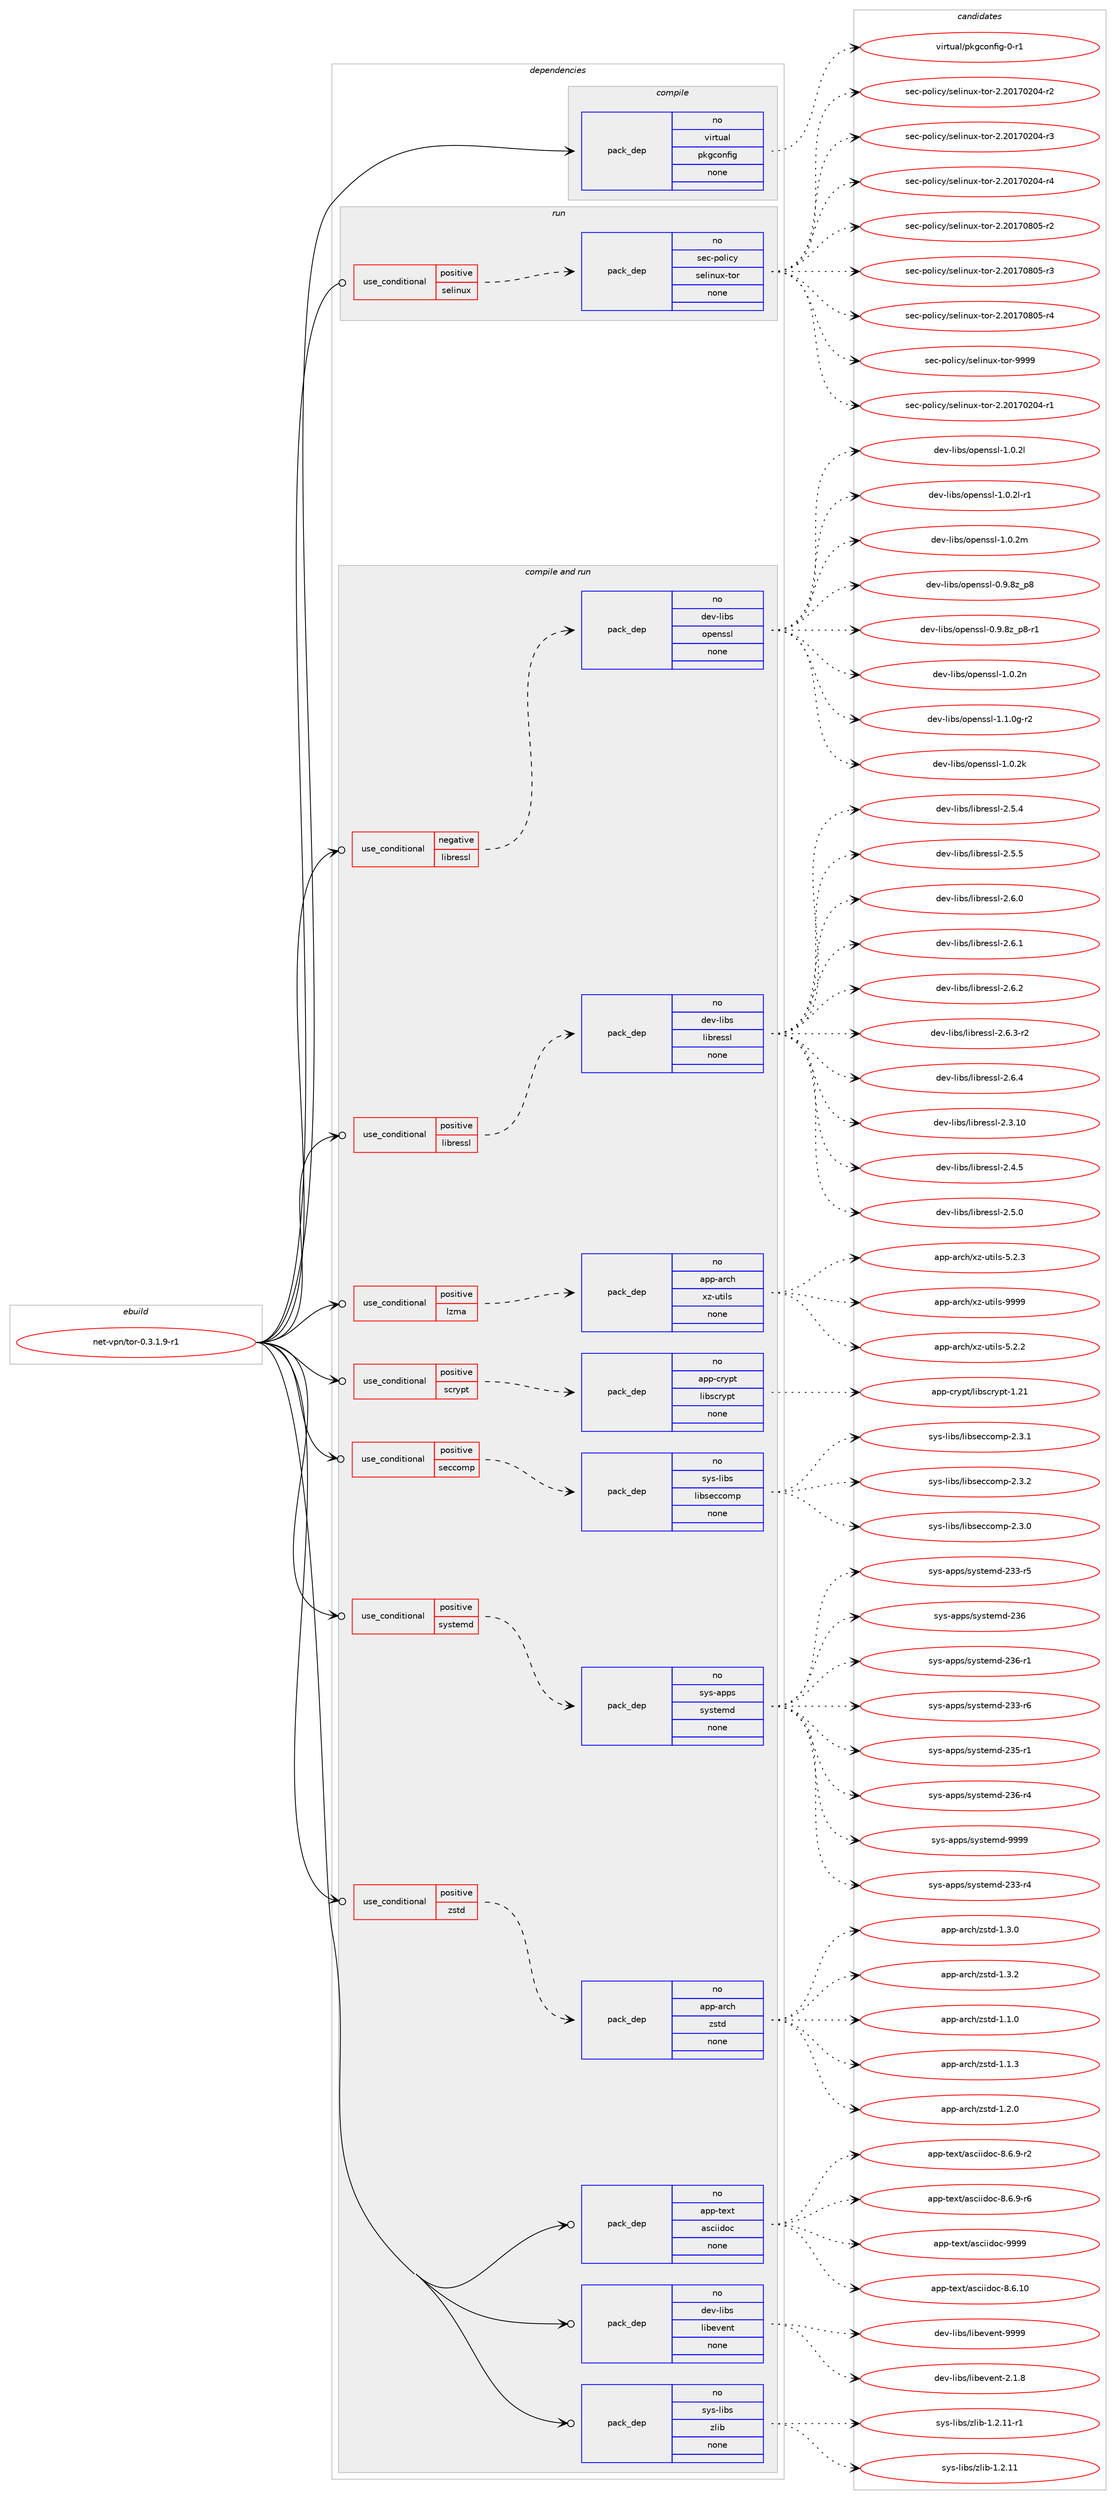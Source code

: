 digraph prolog {

# *************
# Graph options
# *************

newrank=true;
concentrate=true;
compound=true;
graph [rankdir=LR,fontname=Helvetica,fontsize=10,ranksep=1.5];#, ranksep=2.5, nodesep=0.2];
edge  [arrowhead=vee];
node  [fontname=Helvetica,fontsize=10];

# **********
# The ebuild
# **********

subgraph cluster_leftcol {
color=gray;
rank=same;
label=<<i>ebuild</i>>;
id [label="net-vpn/tor-0.3.1.9-r1", color=red, width=4, href="../net-vpn/tor-0.3.1.9-r1.svg"];
}

# ****************
# The dependencies
# ****************

subgraph cluster_midcol {
color=gray;
label=<<i>dependencies</i>>;
subgraph cluster_compile {
fillcolor="#eeeeee";
style=filled;
label=<<i>compile</i>>;
subgraph pack148 {
dependency206 [label=<<TABLE BORDER="0" CELLBORDER="1" CELLSPACING="0" CELLPADDING="4" WIDTH="220"><TR><TD ROWSPAN="6" CELLPADDING="30">pack_dep</TD></TR><TR><TD WIDTH="110">no</TD></TR><TR><TD>virtual</TD></TR><TR><TD>pkgconfig</TD></TR><TR><TD>none</TD></TR><TR><TD></TD></TR></TABLE>>, shape=none, color=blue];
}
id:e -> dependency206:w [weight=20,style="solid",arrowhead="vee"];
}
subgraph cluster_compileandrun {
fillcolor="#eeeeee";
style=filled;
label=<<i>compile and run</i>>;
subgraph cond56 {
dependency207 [label=<<TABLE BORDER="0" CELLBORDER="1" CELLSPACING="0" CELLPADDING="4"><TR><TD ROWSPAN="3" CELLPADDING="10">use_conditional</TD></TR><TR><TD>negative</TD></TR><TR><TD>libressl</TD></TR></TABLE>>, shape=none, color=red];
subgraph pack149 {
dependency208 [label=<<TABLE BORDER="0" CELLBORDER="1" CELLSPACING="0" CELLPADDING="4" WIDTH="220"><TR><TD ROWSPAN="6" CELLPADDING="30">pack_dep</TD></TR><TR><TD WIDTH="110">no</TD></TR><TR><TD>dev-libs</TD></TR><TR><TD>openssl</TD></TR><TR><TD>none</TD></TR><TR><TD></TD></TR></TABLE>>, shape=none, color=blue];
}
dependency207:e -> dependency208:w [weight=20,style="dashed",arrowhead="vee"];
}
id:e -> dependency207:w [weight=20,style="solid",arrowhead="odotvee"];
subgraph cond57 {
dependency209 [label=<<TABLE BORDER="0" CELLBORDER="1" CELLSPACING="0" CELLPADDING="4"><TR><TD ROWSPAN="3" CELLPADDING="10">use_conditional</TD></TR><TR><TD>positive</TD></TR><TR><TD>libressl</TD></TR></TABLE>>, shape=none, color=red];
subgraph pack150 {
dependency210 [label=<<TABLE BORDER="0" CELLBORDER="1" CELLSPACING="0" CELLPADDING="4" WIDTH="220"><TR><TD ROWSPAN="6" CELLPADDING="30">pack_dep</TD></TR><TR><TD WIDTH="110">no</TD></TR><TR><TD>dev-libs</TD></TR><TR><TD>libressl</TD></TR><TR><TD>none</TD></TR><TR><TD></TD></TR></TABLE>>, shape=none, color=blue];
}
dependency209:e -> dependency210:w [weight=20,style="dashed",arrowhead="vee"];
}
id:e -> dependency209:w [weight=20,style="solid",arrowhead="odotvee"];
subgraph cond58 {
dependency211 [label=<<TABLE BORDER="0" CELLBORDER="1" CELLSPACING="0" CELLPADDING="4"><TR><TD ROWSPAN="3" CELLPADDING="10">use_conditional</TD></TR><TR><TD>positive</TD></TR><TR><TD>lzma</TD></TR></TABLE>>, shape=none, color=red];
subgraph pack151 {
dependency212 [label=<<TABLE BORDER="0" CELLBORDER="1" CELLSPACING="0" CELLPADDING="4" WIDTH="220"><TR><TD ROWSPAN="6" CELLPADDING="30">pack_dep</TD></TR><TR><TD WIDTH="110">no</TD></TR><TR><TD>app-arch</TD></TR><TR><TD>xz-utils</TD></TR><TR><TD>none</TD></TR><TR><TD></TD></TR></TABLE>>, shape=none, color=blue];
}
dependency211:e -> dependency212:w [weight=20,style="dashed",arrowhead="vee"];
}
id:e -> dependency211:w [weight=20,style="solid",arrowhead="odotvee"];
subgraph cond59 {
dependency213 [label=<<TABLE BORDER="0" CELLBORDER="1" CELLSPACING="0" CELLPADDING="4"><TR><TD ROWSPAN="3" CELLPADDING="10">use_conditional</TD></TR><TR><TD>positive</TD></TR><TR><TD>scrypt</TD></TR></TABLE>>, shape=none, color=red];
subgraph pack152 {
dependency214 [label=<<TABLE BORDER="0" CELLBORDER="1" CELLSPACING="0" CELLPADDING="4" WIDTH="220"><TR><TD ROWSPAN="6" CELLPADDING="30">pack_dep</TD></TR><TR><TD WIDTH="110">no</TD></TR><TR><TD>app-crypt</TD></TR><TR><TD>libscrypt</TD></TR><TR><TD>none</TD></TR><TR><TD></TD></TR></TABLE>>, shape=none, color=blue];
}
dependency213:e -> dependency214:w [weight=20,style="dashed",arrowhead="vee"];
}
id:e -> dependency213:w [weight=20,style="solid",arrowhead="odotvee"];
subgraph cond60 {
dependency215 [label=<<TABLE BORDER="0" CELLBORDER="1" CELLSPACING="0" CELLPADDING="4"><TR><TD ROWSPAN="3" CELLPADDING="10">use_conditional</TD></TR><TR><TD>positive</TD></TR><TR><TD>seccomp</TD></TR></TABLE>>, shape=none, color=red];
subgraph pack153 {
dependency216 [label=<<TABLE BORDER="0" CELLBORDER="1" CELLSPACING="0" CELLPADDING="4" WIDTH="220"><TR><TD ROWSPAN="6" CELLPADDING="30">pack_dep</TD></TR><TR><TD WIDTH="110">no</TD></TR><TR><TD>sys-libs</TD></TR><TR><TD>libseccomp</TD></TR><TR><TD>none</TD></TR><TR><TD></TD></TR></TABLE>>, shape=none, color=blue];
}
dependency215:e -> dependency216:w [weight=20,style="dashed",arrowhead="vee"];
}
id:e -> dependency215:w [weight=20,style="solid",arrowhead="odotvee"];
subgraph cond61 {
dependency217 [label=<<TABLE BORDER="0" CELLBORDER="1" CELLSPACING="0" CELLPADDING="4"><TR><TD ROWSPAN="3" CELLPADDING="10">use_conditional</TD></TR><TR><TD>positive</TD></TR><TR><TD>systemd</TD></TR></TABLE>>, shape=none, color=red];
subgraph pack154 {
dependency218 [label=<<TABLE BORDER="0" CELLBORDER="1" CELLSPACING="0" CELLPADDING="4" WIDTH="220"><TR><TD ROWSPAN="6" CELLPADDING="30">pack_dep</TD></TR><TR><TD WIDTH="110">no</TD></TR><TR><TD>sys-apps</TD></TR><TR><TD>systemd</TD></TR><TR><TD>none</TD></TR><TR><TD></TD></TR></TABLE>>, shape=none, color=blue];
}
dependency217:e -> dependency218:w [weight=20,style="dashed",arrowhead="vee"];
}
id:e -> dependency217:w [weight=20,style="solid",arrowhead="odotvee"];
subgraph cond62 {
dependency219 [label=<<TABLE BORDER="0" CELLBORDER="1" CELLSPACING="0" CELLPADDING="4"><TR><TD ROWSPAN="3" CELLPADDING="10">use_conditional</TD></TR><TR><TD>positive</TD></TR><TR><TD>zstd</TD></TR></TABLE>>, shape=none, color=red];
subgraph pack155 {
dependency220 [label=<<TABLE BORDER="0" CELLBORDER="1" CELLSPACING="0" CELLPADDING="4" WIDTH="220"><TR><TD ROWSPAN="6" CELLPADDING="30">pack_dep</TD></TR><TR><TD WIDTH="110">no</TD></TR><TR><TD>app-arch</TD></TR><TR><TD>zstd</TD></TR><TR><TD>none</TD></TR><TR><TD></TD></TR></TABLE>>, shape=none, color=blue];
}
dependency219:e -> dependency220:w [weight=20,style="dashed",arrowhead="vee"];
}
id:e -> dependency219:w [weight=20,style="solid",arrowhead="odotvee"];
subgraph pack156 {
dependency221 [label=<<TABLE BORDER="0" CELLBORDER="1" CELLSPACING="0" CELLPADDING="4" WIDTH="220"><TR><TD ROWSPAN="6" CELLPADDING="30">pack_dep</TD></TR><TR><TD WIDTH="110">no</TD></TR><TR><TD>app-text</TD></TR><TR><TD>asciidoc</TD></TR><TR><TD>none</TD></TR><TR><TD></TD></TR></TABLE>>, shape=none, color=blue];
}
id:e -> dependency221:w [weight=20,style="solid",arrowhead="odotvee"];
subgraph pack157 {
dependency222 [label=<<TABLE BORDER="0" CELLBORDER="1" CELLSPACING="0" CELLPADDING="4" WIDTH="220"><TR><TD ROWSPAN="6" CELLPADDING="30">pack_dep</TD></TR><TR><TD WIDTH="110">no</TD></TR><TR><TD>dev-libs</TD></TR><TR><TD>libevent</TD></TR><TR><TD>none</TD></TR><TR><TD></TD></TR></TABLE>>, shape=none, color=blue];
}
id:e -> dependency222:w [weight=20,style="solid",arrowhead="odotvee"];
subgraph pack158 {
dependency223 [label=<<TABLE BORDER="0" CELLBORDER="1" CELLSPACING="0" CELLPADDING="4" WIDTH="220"><TR><TD ROWSPAN="6" CELLPADDING="30">pack_dep</TD></TR><TR><TD WIDTH="110">no</TD></TR><TR><TD>sys-libs</TD></TR><TR><TD>zlib</TD></TR><TR><TD>none</TD></TR><TR><TD></TD></TR></TABLE>>, shape=none, color=blue];
}
id:e -> dependency223:w [weight=20,style="solid",arrowhead="odotvee"];
}
subgraph cluster_run {
fillcolor="#eeeeee";
style=filled;
label=<<i>run</i>>;
subgraph cond63 {
dependency224 [label=<<TABLE BORDER="0" CELLBORDER="1" CELLSPACING="0" CELLPADDING="4"><TR><TD ROWSPAN="3" CELLPADDING="10">use_conditional</TD></TR><TR><TD>positive</TD></TR><TR><TD>selinux</TD></TR></TABLE>>, shape=none, color=red];
subgraph pack159 {
dependency225 [label=<<TABLE BORDER="0" CELLBORDER="1" CELLSPACING="0" CELLPADDING="4" WIDTH="220"><TR><TD ROWSPAN="6" CELLPADDING="30">pack_dep</TD></TR><TR><TD WIDTH="110">no</TD></TR><TR><TD>sec-policy</TD></TR><TR><TD>selinux-tor</TD></TR><TR><TD>none</TD></TR><TR><TD></TD></TR></TABLE>>, shape=none, color=blue];
}
dependency224:e -> dependency225:w [weight=20,style="dashed",arrowhead="vee"];
}
id:e -> dependency224:w [weight=20,style="solid",arrowhead="odot"];
}
}

# **************
# The candidates
# **************

subgraph cluster_choices {
rank=same;
color=gray;
label=<<i>candidates</i>>;

subgraph choice148 {
color=black;
nodesep=1;
choice11810511411611797108471121071039911111010210510345484511449 [label="virtual/pkgconfig-0-r1", color=red, width=4,href="../virtual/pkgconfig-0-r1.svg"];
dependency206:e -> choice11810511411611797108471121071039911111010210510345484511449:w [style=dotted,weight="100"];
}
subgraph choice149 {
color=black;
nodesep=1;
choice100101118451081059811547111112101110115115108454946484650107 [label="dev-libs/openssl-1.0.2k", color=red, width=4,href="../dev-libs/openssl-1.0.2k.svg"];
choice100101118451081059811547111112101110115115108454946484650108 [label="dev-libs/openssl-1.0.2l", color=red, width=4,href="../dev-libs/openssl-1.0.2l.svg"];
choice1001011184510810598115471111121011101151151084549464846501084511449 [label="dev-libs/openssl-1.0.2l-r1", color=red, width=4,href="../dev-libs/openssl-1.0.2l-r1.svg"];
choice100101118451081059811547111112101110115115108454946484650109 [label="dev-libs/openssl-1.0.2m", color=red, width=4,href="../dev-libs/openssl-1.0.2m.svg"];
choice1001011184510810598115471111121011101151151084548465746561229511256 [label="dev-libs/openssl-0.9.8z_p8", color=red, width=4,href="../dev-libs/openssl-0.9.8z_p8.svg"];
choice10010111845108105981154711111210111011511510845484657465612295112564511449 [label="dev-libs/openssl-0.9.8z_p8-r1", color=red, width=4,href="../dev-libs/openssl-0.9.8z_p8-r1.svg"];
choice100101118451081059811547111112101110115115108454946484650110 [label="dev-libs/openssl-1.0.2n", color=red, width=4,href="../dev-libs/openssl-1.0.2n.svg"];
choice1001011184510810598115471111121011101151151084549464946481034511450 [label="dev-libs/openssl-1.1.0g-r2", color=red, width=4,href="../dev-libs/openssl-1.1.0g-r2.svg"];
dependency208:e -> choice100101118451081059811547111112101110115115108454946484650107:w [style=dotted,weight="100"];
dependency208:e -> choice100101118451081059811547111112101110115115108454946484650108:w [style=dotted,weight="100"];
dependency208:e -> choice1001011184510810598115471111121011101151151084549464846501084511449:w [style=dotted,weight="100"];
dependency208:e -> choice100101118451081059811547111112101110115115108454946484650109:w [style=dotted,weight="100"];
dependency208:e -> choice1001011184510810598115471111121011101151151084548465746561229511256:w [style=dotted,weight="100"];
dependency208:e -> choice10010111845108105981154711111210111011511510845484657465612295112564511449:w [style=dotted,weight="100"];
dependency208:e -> choice100101118451081059811547111112101110115115108454946484650110:w [style=dotted,weight="100"];
dependency208:e -> choice1001011184510810598115471111121011101151151084549464946481034511450:w [style=dotted,weight="100"];
}
subgraph choice150 {
color=black;
nodesep=1;
choice1001011184510810598115471081059811410111511510845504651464948 [label="dev-libs/libressl-2.3.10", color=red, width=4,href="../dev-libs/libressl-2.3.10.svg"];
choice10010111845108105981154710810598114101115115108455046524653 [label="dev-libs/libressl-2.4.5", color=red, width=4,href="../dev-libs/libressl-2.4.5.svg"];
choice10010111845108105981154710810598114101115115108455046534648 [label="dev-libs/libressl-2.5.0", color=red, width=4,href="../dev-libs/libressl-2.5.0.svg"];
choice10010111845108105981154710810598114101115115108455046534652 [label="dev-libs/libressl-2.5.4", color=red, width=4,href="../dev-libs/libressl-2.5.4.svg"];
choice10010111845108105981154710810598114101115115108455046534653 [label="dev-libs/libressl-2.5.5", color=red, width=4,href="../dev-libs/libressl-2.5.5.svg"];
choice10010111845108105981154710810598114101115115108455046544648 [label="dev-libs/libressl-2.6.0", color=red, width=4,href="../dev-libs/libressl-2.6.0.svg"];
choice10010111845108105981154710810598114101115115108455046544649 [label="dev-libs/libressl-2.6.1", color=red, width=4,href="../dev-libs/libressl-2.6.1.svg"];
choice10010111845108105981154710810598114101115115108455046544650 [label="dev-libs/libressl-2.6.2", color=red, width=4,href="../dev-libs/libressl-2.6.2.svg"];
choice100101118451081059811547108105981141011151151084550465446514511450 [label="dev-libs/libressl-2.6.3-r2", color=red, width=4,href="../dev-libs/libressl-2.6.3-r2.svg"];
choice10010111845108105981154710810598114101115115108455046544652 [label="dev-libs/libressl-2.6.4", color=red, width=4,href="../dev-libs/libressl-2.6.4.svg"];
dependency210:e -> choice1001011184510810598115471081059811410111511510845504651464948:w [style=dotted,weight="100"];
dependency210:e -> choice10010111845108105981154710810598114101115115108455046524653:w [style=dotted,weight="100"];
dependency210:e -> choice10010111845108105981154710810598114101115115108455046534648:w [style=dotted,weight="100"];
dependency210:e -> choice10010111845108105981154710810598114101115115108455046534652:w [style=dotted,weight="100"];
dependency210:e -> choice10010111845108105981154710810598114101115115108455046534653:w [style=dotted,weight="100"];
dependency210:e -> choice10010111845108105981154710810598114101115115108455046544648:w [style=dotted,weight="100"];
dependency210:e -> choice10010111845108105981154710810598114101115115108455046544649:w [style=dotted,weight="100"];
dependency210:e -> choice10010111845108105981154710810598114101115115108455046544650:w [style=dotted,weight="100"];
dependency210:e -> choice100101118451081059811547108105981141011151151084550465446514511450:w [style=dotted,weight="100"];
dependency210:e -> choice10010111845108105981154710810598114101115115108455046544652:w [style=dotted,weight="100"];
}
subgraph choice151 {
color=black;
nodesep=1;
choice971121124597114991044712012245117116105108115455346504650 [label="app-arch/xz-utils-5.2.2", color=red, width=4,href="../app-arch/xz-utils-5.2.2.svg"];
choice971121124597114991044712012245117116105108115455346504651 [label="app-arch/xz-utils-5.2.3", color=red, width=4,href="../app-arch/xz-utils-5.2.3.svg"];
choice9711211245971149910447120122451171161051081154557575757 [label="app-arch/xz-utils-9999", color=red, width=4,href="../app-arch/xz-utils-9999.svg"];
dependency212:e -> choice971121124597114991044712012245117116105108115455346504650:w [style=dotted,weight="100"];
dependency212:e -> choice971121124597114991044712012245117116105108115455346504651:w [style=dotted,weight="100"];
dependency212:e -> choice9711211245971149910447120122451171161051081154557575757:w [style=dotted,weight="100"];
}
subgraph choice152 {
color=black;
nodesep=1;
choice9711211245991141211121164710810598115991141211121164549465049 [label="app-crypt/libscrypt-1.21", color=red, width=4,href="../app-crypt/libscrypt-1.21.svg"];
dependency214:e -> choice9711211245991141211121164710810598115991141211121164549465049:w [style=dotted,weight="100"];
}
subgraph choice153 {
color=black;
nodesep=1;
choice115121115451081059811547108105981151019999111109112455046514648 [label="sys-libs/libseccomp-2.3.0", color=red, width=4,href="../sys-libs/libseccomp-2.3.0.svg"];
choice115121115451081059811547108105981151019999111109112455046514649 [label="sys-libs/libseccomp-2.3.1", color=red, width=4,href="../sys-libs/libseccomp-2.3.1.svg"];
choice115121115451081059811547108105981151019999111109112455046514650 [label="sys-libs/libseccomp-2.3.2", color=red, width=4,href="../sys-libs/libseccomp-2.3.2.svg"];
dependency216:e -> choice115121115451081059811547108105981151019999111109112455046514648:w [style=dotted,weight="100"];
dependency216:e -> choice115121115451081059811547108105981151019999111109112455046514649:w [style=dotted,weight="100"];
dependency216:e -> choice115121115451081059811547108105981151019999111109112455046514650:w [style=dotted,weight="100"];
}
subgraph choice154 {
color=black;
nodesep=1;
choice115121115459711211211547115121115116101109100455051514511452 [label="sys-apps/systemd-233-r4", color=red, width=4,href="../sys-apps/systemd-233-r4.svg"];
choice115121115459711211211547115121115116101109100455051514511453 [label="sys-apps/systemd-233-r5", color=red, width=4,href="../sys-apps/systemd-233-r5.svg"];
choice11512111545971121121154711512111511610110910045505154 [label="sys-apps/systemd-236", color=red, width=4,href="../sys-apps/systemd-236.svg"];
choice115121115459711211211547115121115116101109100455051544511449 [label="sys-apps/systemd-236-r1", color=red, width=4,href="../sys-apps/systemd-236-r1.svg"];
choice115121115459711211211547115121115116101109100455051514511454 [label="sys-apps/systemd-233-r6", color=red, width=4,href="../sys-apps/systemd-233-r6.svg"];
choice115121115459711211211547115121115116101109100455051534511449 [label="sys-apps/systemd-235-r1", color=red, width=4,href="../sys-apps/systemd-235-r1.svg"];
choice115121115459711211211547115121115116101109100455051544511452 [label="sys-apps/systemd-236-r4", color=red, width=4,href="../sys-apps/systemd-236-r4.svg"];
choice1151211154597112112115471151211151161011091004557575757 [label="sys-apps/systemd-9999", color=red, width=4,href="../sys-apps/systemd-9999.svg"];
dependency218:e -> choice115121115459711211211547115121115116101109100455051514511452:w [style=dotted,weight="100"];
dependency218:e -> choice115121115459711211211547115121115116101109100455051514511453:w [style=dotted,weight="100"];
dependency218:e -> choice11512111545971121121154711512111511610110910045505154:w [style=dotted,weight="100"];
dependency218:e -> choice115121115459711211211547115121115116101109100455051544511449:w [style=dotted,weight="100"];
dependency218:e -> choice115121115459711211211547115121115116101109100455051514511454:w [style=dotted,weight="100"];
dependency218:e -> choice115121115459711211211547115121115116101109100455051534511449:w [style=dotted,weight="100"];
dependency218:e -> choice115121115459711211211547115121115116101109100455051544511452:w [style=dotted,weight="100"];
dependency218:e -> choice1151211154597112112115471151211151161011091004557575757:w [style=dotted,weight="100"];
}
subgraph choice155 {
color=black;
nodesep=1;
choice9711211245971149910447122115116100454946494648 [label="app-arch/zstd-1.1.0", color=red, width=4,href="../app-arch/zstd-1.1.0.svg"];
choice9711211245971149910447122115116100454946494651 [label="app-arch/zstd-1.1.3", color=red, width=4,href="../app-arch/zstd-1.1.3.svg"];
choice9711211245971149910447122115116100454946504648 [label="app-arch/zstd-1.2.0", color=red, width=4,href="../app-arch/zstd-1.2.0.svg"];
choice9711211245971149910447122115116100454946514648 [label="app-arch/zstd-1.3.0", color=red, width=4,href="../app-arch/zstd-1.3.0.svg"];
choice9711211245971149910447122115116100454946514650 [label="app-arch/zstd-1.3.2", color=red, width=4,href="../app-arch/zstd-1.3.2.svg"];
dependency220:e -> choice9711211245971149910447122115116100454946494648:w [style=dotted,weight="100"];
dependency220:e -> choice9711211245971149910447122115116100454946494651:w [style=dotted,weight="100"];
dependency220:e -> choice9711211245971149910447122115116100454946504648:w [style=dotted,weight="100"];
dependency220:e -> choice9711211245971149910447122115116100454946514648:w [style=dotted,weight="100"];
dependency220:e -> choice9711211245971149910447122115116100454946514650:w [style=dotted,weight="100"];
}
subgraph choice156 {
color=black;
nodesep=1;
choice97112112451161011201164797115991051051001119945564654464948 [label="app-text/asciidoc-8.6.10", color=red, width=4,href="../app-text/asciidoc-8.6.10.svg"];
choice9711211245116101120116479711599105105100111994556465446574511450 [label="app-text/asciidoc-8.6.9-r2", color=red, width=4,href="../app-text/asciidoc-8.6.9-r2.svg"];
choice9711211245116101120116479711599105105100111994556465446574511454 [label="app-text/asciidoc-8.6.9-r6", color=red, width=4,href="../app-text/asciidoc-8.6.9-r6.svg"];
choice9711211245116101120116479711599105105100111994557575757 [label="app-text/asciidoc-9999", color=red, width=4,href="../app-text/asciidoc-9999.svg"];
dependency221:e -> choice97112112451161011201164797115991051051001119945564654464948:w [style=dotted,weight="100"];
dependency221:e -> choice9711211245116101120116479711599105105100111994556465446574511450:w [style=dotted,weight="100"];
dependency221:e -> choice9711211245116101120116479711599105105100111994556465446574511454:w [style=dotted,weight="100"];
dependency221:e -> choice9711211245116101120116479711599105105100111994557575757:w [style=dotted,weight="100"];
}
subgraph choice157 {
color=black;
nodesep=1;
choice10010111845108105981154710810598101118101110116455046494656 [label="dev-libs/libevent-2.1.8", color=red, width=4,href="../dev-libs/libevent-2.1.8.svg"];
choice100101118451081059811547108105981011181011101164557575757 [label="dev-libs/libevent-9999", color=red, width=4,href="../dev-libs/libevent-9999.svg"];
dependency222:e -> choice10010111845108105981154710810598101118101110116455046494656:w [style=dotted,weight="100"];
dependency222:e -> choice100101118451081059811547108105981011181011101164557575757:w [style=dotted,weight="100"];
}
subgraph choice158 {
color=black;
nodesep=1;
choice1151211154510810598115471221081059845494650464949 [label="sys-libs/zlib-1.2.11", color=red, width=4,href="../sys-libs/zlib-1.2.11.svg"];
choice11512111545108105981154712210810598454946504649494511449 [label="sys-libs/zlib-1.2.11-r1", color=red, width=4,href="../sys-libs/zlib-1.2.11-r1.svg"];
dependency223:e -> choice1151211154510810598115471221081059845494650464949:w [style=dotted,weight="100"];
dependency223:e -> choice11512111545108105981154712210810598454946504649494511449:w [style=dotted,weight="100"];
}
subgraph choice159 {
color=black;
nodesep=1;
choice115101994511211110810599121471151011081051101171204511611111445504650484955485048524511449 [label="sec-policy/selinux-tor-2.20170204-r1", color=red, width=4,href="../sec-policy/selinux-tor-2.20170204-r1.svg"];
choice115101994511211110810599121471151011081051101171204511611111445504650484955485048524511450 [label="sec-policy/selinux-tor-2.20170204-r2", color=red, width=4,href="../sec-policy/selinux-tor-2.20170204-r2.svg"];
choice115101994511211110810599121471151011081051101171204511611111445504650484955485048524511451 [label="sec-policy/selinux-tor-2.20170204-r3", color=red, width=4,href="../sec-policy/selinux-tor-2.20170204-r3.svg"];
choice115101994511211110810599121471151011081051101171204511611111445504650484955485048524511452 [label="sec-policy/selinux-tor-2.20170204-r4", color=red, width=4,href="../sec-policy/selinux-tor-2.20170204-r4.svg"];
choice115101994511211110810599121471151011081051101171204511611111445504650484955485648534511450 [label="sec-policy/selinux-tor-2.20170805-r2", color=red, width=4,href="../sec-policy/selinux-tor-2.20170805-r2.svg"];
choice115101994511211110810599121471151011081051101171204511611111445504650484955485648534511451 [label="sec-policy/selinux-tor-2.20170805-r3", color=red, width=4,href="../sec-policy/selinux-tor-2.20170805-r3.svg"];
choice115101994511211110810599121471151011081051101171204511611111445504650484955485648534511452 [label="sec-policy/selinux-tor-2.20170805-r4", color=red, width=4,href="../sec-policy/selinux-tor-2.20170805-r4.svg"];
choice11510199451121111081059912147115101108105110117120451161111144557575757 [label="sec-policy/selinux-tor-9999", color=red, width=4,href="../sec-policy/selinux-tor-9999.svg"];
dependency225:e -> choice115101994511211110810599121471151011081051101171204511611111445504650484955485048524511449:w [style=dotted,weight="100"];
dependency225:e -> choice115101994511211110810599121471151011081051101171204511611111445504650484955485048524511450:w [style=dotted,weight="100"];
dependency225:e -> choice115101994511211110810599121471151011081051101171204511611111445504650484955485048524511451:w [style=dotted,weight="100"];
dependency225:e -> choice115101994511211110810599121471151011081051101171204511611111445504650484955485048524511452:w [style=dotted,weight="100"];
dependency225:e -> choice115101994511211110810599121471151011081051101171204511611111445504650484955485648534511450:w [style=dotted,weight="100"];
dependency225:e -> choice115101994511211110810599121471151011081051101171204511611111445504650484955485648534511451:w [style=dotted,weight="100"];
dependency225:e -> choice115101994511211110810599121471151011081051101171204511611111445504650484955485648534511452:w [style=dotted,weight="100"];
dependency225:e -> choice11510199451121111081059912147115101108105110117120451161111144557575757:w [style=dotted,weight="100"];
}
}

}
